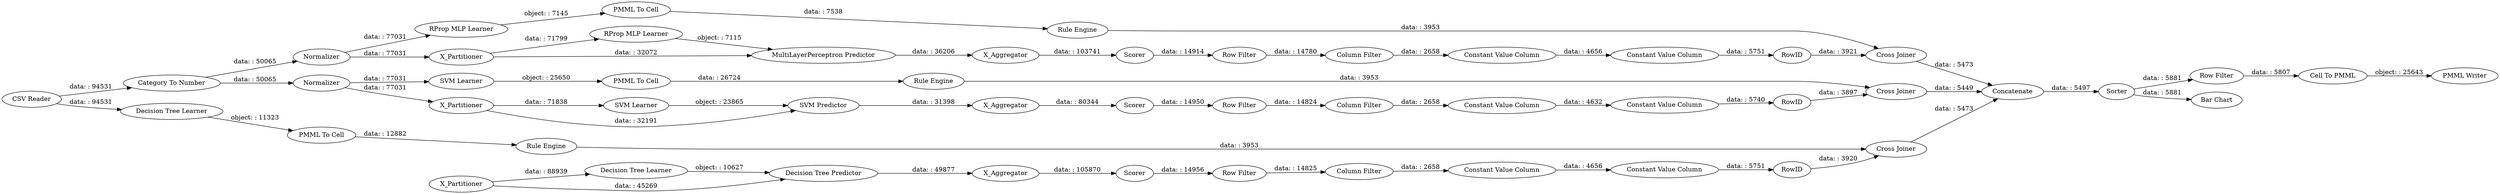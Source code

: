 digraph {
	"-21843613648896665_290" [label="Constant Value Column"]
	"4975745233583433161_39" [label="Cross Joiner"]
	"4980872819509490615_52" [label=Sorter]
	"4980872819509490615_58" [label="Category To Number"]
	"4975745233583433161_7" [label=X_Aggregator]
	"-2989075489905042262_39" [label=Normalizer]
	"-2989075489905042262_40" [label=Scorer]
	"-4909820926118384795_2" [label=X_Partitioner]
	"-3983860528122487698_290" [label="Constant Value Column"]
	"-21843613648896665_294" [label="Column Filter"]
	"-4909820926118384795_31" [label="Decision Tree Learner"]
	"-2989075489905042262_31" [label="RProp MLP Learner"]
	"-8792384739383451284_33" [label="Decision Tree Learner"]
	"-2989075489905042262_38" [label="Cross Joiner"]
	"-3936181056981294710_34" [label="Rule Engine"]
	"-3983860528122487698_293" [label=RowID]
	"4980872819509490615_63" [label="PMML Writer"]
	"4975745233583433161_40" [label=Normalizer]
	"-738818706299783924_293" [label=RowID]
	"-4909820926118384795_32" [label="Decision Tree Predictor"]
	"4975745233583433161_31" [label="SVM Learner"]
	"4980872819509490615_54" [label="Cell To PMML"]
	"-8497922419613748500_35" [label="Rule Engine"]
	"-21843613648896665_292" [label="Constant Value Column"]
	"-738818706299783924_290" [label="Constant Value Column"]
	"4975745233583433161_41" [label=Scorer]
	"-738818706299783924_292" [label="Constant Value Column"]
	"-4909820926118384795_38" [label="Cross Joiner"]
	"4980872819509490615_62" [label="CSV Reader"]
	"-21843613648896665_9" [label="Row Filter"]
	"-3983860528122487698_9" [label="Row Filter"]
	"-8792384739383451284_28" [label="PMML To Cell"]
	"4980872819509490615_53" [label="Row Filter"]
	"-3936181056981294710_35" [label="RProp MLP Learner"]
	"-3983860528122487698_294" [label="Column Filter"]
	"-21843613648896665_293" [label=RowID]
	"-3936181056981294710_22" [label="PMML To Cell"]
	"-8792384739383451284_34" [label="Rule Engine"]
	"-4909820926118384795_7" [label=X_Aggregator]
	"4980872819509490615_59" [label="Bar Chart"]
	"-738818706299783924_9" [label="Row Filter"]
	"-8497922419613748500_33" [label="SVM Learner"]
	"-3983860528122487698_292" [label="Constant Value Column"]
	"4975745233583433161_2" [label=X_Partitioner]
	"-8497922419613748500_34" [label="PMML To Cell"]
	"-738818706299783924_294" [label="Column Filter"]
	"4980872819509490615_60" [label=Concatenate]
	"-2989075489905042262_2" [label=X_Partitioner]
	"-2989075489905042262_7" [label=X_Aggregator]
	"4975745233583433161_32" [label="SVM Predictor"]
	"-2989075489905042262_32" [label="MultiLayerPerceptron Predictor"]
	"-4909820926118384795_39" [label=Scorer]
	"-2989075489905042262_32" -> "-2989075489905042262_7" [label="data: : 36206"]
	"-2989075489905042262_31" -> "-2989075489905042262_32" [label="object: : 7115"]
	"-738818706299783924_294" -> "-738818706299783924_290" [label="data: : 2658"]
	"-2989075489905042262_39" -> "-3936181056981294710_35" [label="data: : 77031"]
	"4980872819509490615_52" -> "4980872819509490615_59" [label="data: : 5881"]
	"-8792384739383451284_28" -> "-8792384739383451284_34" [label="data: : 12882"]
	"4980872819509490615_53" -> "4980872819509490615_54" [label="data: : 5807"]
	"4980872819509490615_58" -> "-2989075489905042262_39" [label="data: : 50065"]
	"4975745233583433161_2" -> "4975745233583433161_31" [label="data: : 71838"]
	"4975745233583433161_40" -> "4975745233583433161_2" [label="data: : 77031"]
	"-8792384739383451284_34" -> "-4909820926118384795_38" [label="data: : 3953"]
	"4980872819509490615_52" -> "4980872819509490615_53" [label="data: : 5881"]
	"-3936181056981294710_35" -> "-3936181056981294710_22" [label="object: : 7145"]
	"-4909820926118384795_31" -> "-4909820926118384795_32" [label="object: : 10627"]
	"-8792384739383451284_33" -> "-8792384739383451284_28" [label="object: : 11323"]
	"-8497922419613748500_33" -> "-8497922419613748500_34" [label="object: : 25650"]
	"-738818706299783924_290" -> "-738818706299783924_292" [label="data: : 4656"]
	"-3936181056981294710_22" -> "-3936181056981294710_34" [label="data: : 7538"]
	"4980872819509490615_58" -> "4975745233583433161_40" [label="data: : 50065"]
	"-21843613648896665_292" -> "-21843613648896665_293" [label="data: : 5751"]
	"-3983860528122487698_294" -> "-3983860528122487698_290" [label="data: : 2658"]
	"-3983860528122487698_290" -> "-3983860528122487698_292" [label="data: : 4632"]
	"-2989075489905042262_40" -> "-21843613648896665_9" [label="data: : 14914"]
	"-21843613648896665_294" -> "-21843613648896665_290" [label="data: : 2658"]
	"-2989075489905042262_39" -> "-2989075489905042262_2" [label="data: : 77031"]
	"-3983860528122487698_9" -> "-3983860528122487698_294" [label="data: : 14824"]
	"4975745233583433161_2" -> "4975745233583433161_32" [label="data: : 32191"]
	"-4909820926118384795_2" -> "-4909820926118384795_32" [label="data: : 45269"]
	"-4909820926118384795_39" -> "-738818706299783924_9" [label="data: : 14956"]
	"-21843613648896665_293" -> "-2989075489905042262_38" [label="data: : 3921"]
	"4980872819509490615_62" -> "-8792384739383451284_33" [label="data: : 94531"]
	"-738818706299783924_293" -> "-4909820926118384795_38" [label="data: : 3920"]
	"-3983860528122487698_292" -> "-3983860528122487698_293" [label="data: : 5740"]
	"-4909820926118384795_2" -> "-4909820926118384795_31" [label="data: : 88939"]
	"-2989075489905042262_2" -> "-2989075489905042262_32" [label="data: : 32072"]
	"4975745233583433161_32" -> "4975745233583433161_7" [label="data: : 31398"]
	"-2989075489905042262_38" -> "4980872819509490615_60" [label="data: : 5473"]
	"4975745233583433161_40" -> "-8497922419613748500_33" [label="data: : 77031"]
	"-4909820926118384795_38" -> "4980872819509490615_60" [label="data: : 5473"]
	"-2989075489905042262_2" -> "-2989075489905042262_31" [label="data: : 71799"]
	"4975745233583433161_41" -> "-3983860528122487698_9" [label="data: : 14950"]
	"-738818706299783924_292" -> "-738818706299783924_293" [label="data: : 5751"]
	"4975745233583433161_39" -> "4980872819509490615_60" [label="data: : 5449"]
	"-2989075489905042262_7" -> "-2989075489905042262_40" [label="data: : 103741"]
	"4980872819509490615_54" -> "4980872819509490615_63" [label="object: : 25643"]
	"-3936181056981294710_34" -> "-2989075489905042262_38" [label="data: : 3953"]
	"-8497922419613748500_35" -> "4975745233583433161_39" [label="data: : 3953"]
	"-738818706299783924_9" -> "-738818706299783924_294" [label="data: : 14825"]
	"-3983860528122487698_293" -> "4975745233583433161_39" [label="data: : 3897"]
	"-4909820926118384795_32" -> "-4909820926118384795_7" [label="data: : 49877"]
	"-21843613648896665_9" -> "-21843613648896665_294" [label="data: : 14780"]
	"4975745233583433161_31" -> "4975745233583433161_32" [label="object: : 23865"]
	"4975745233583433161_7" -> "4975745233583433161_41" [label="data: : 80344"]
	"4980872819509490615_62" -> "4980872819509490615_58" [label="data: : 94531"]
	"-21843613648896665_290" -> "-21843613648896665_292" [label="data: : 4656"]
	"-4909820926118384795_7" -> "-4909820926118384795_39" [label="data: : 105870"]
	"4980872819509490615_60" -> "4980872819509490615_52" [label="data: : 5497"]
	"-8497922419613748500_34" -> "-8497922419613748500_35" [label="data: : 26724"]
	rankdir=LR
}

